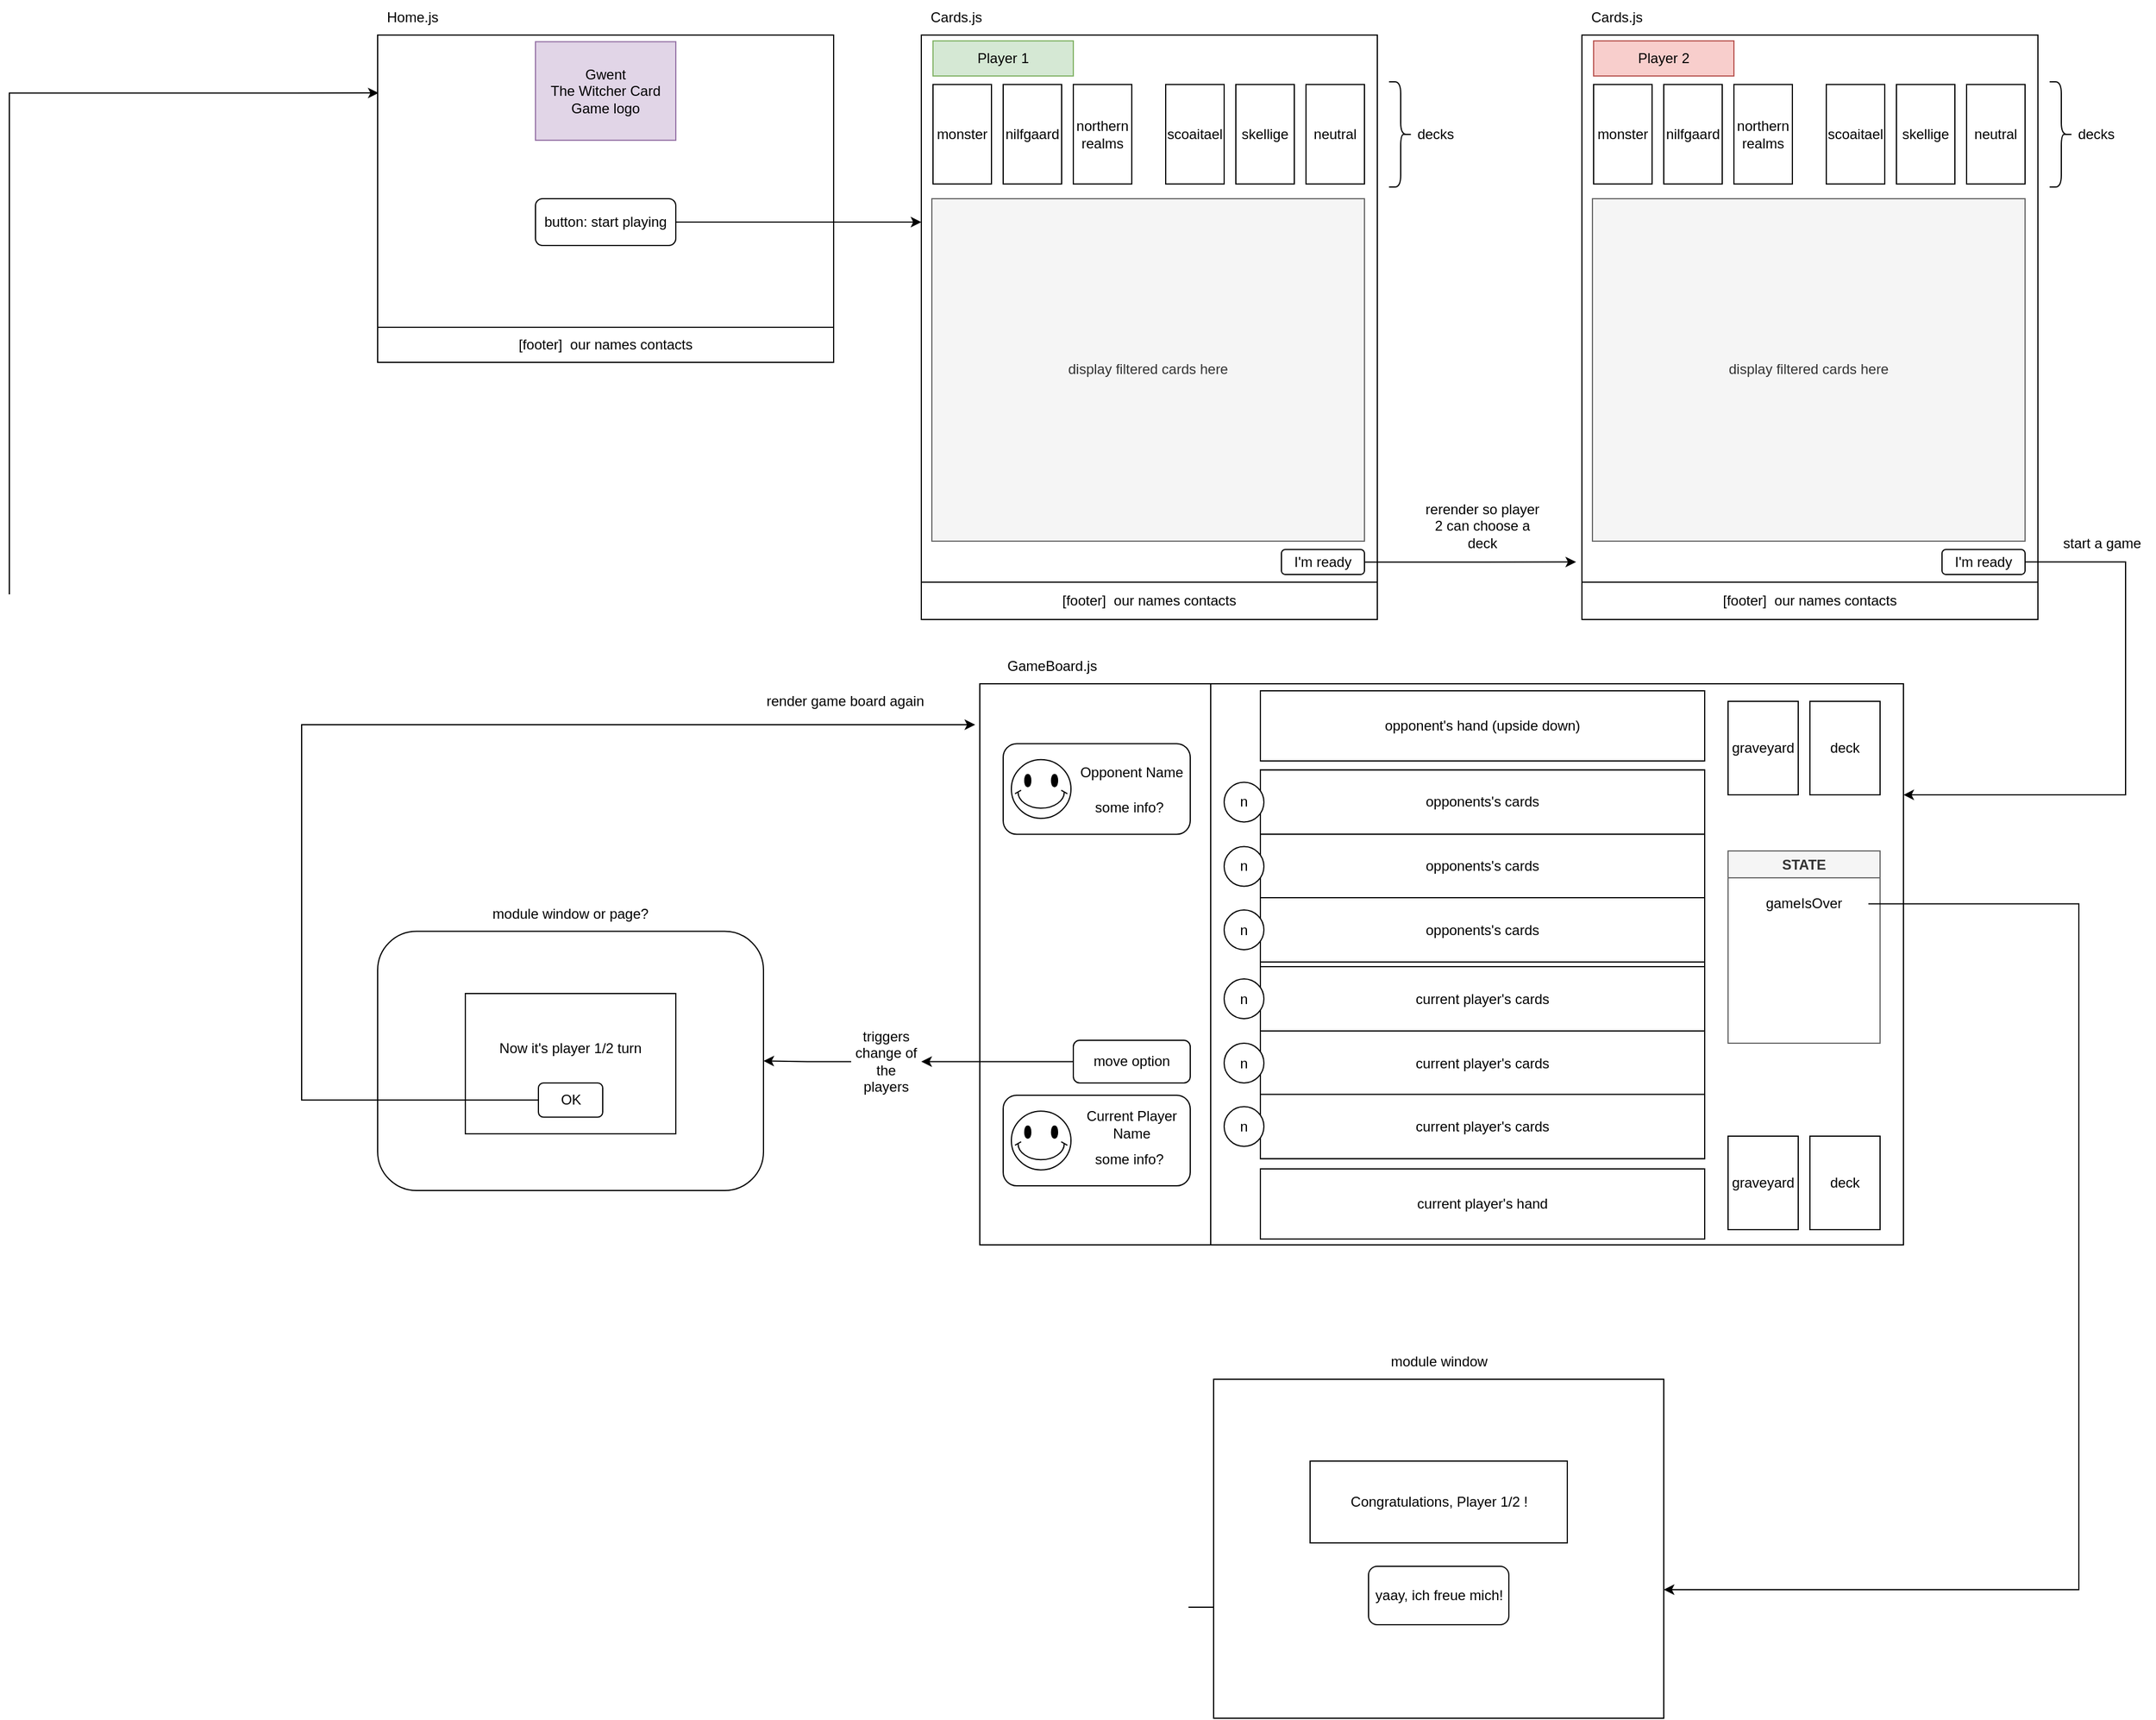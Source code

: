 <mxfile version="20.8.16" type="device"><diagram name="Page-1" id="_O16nQxj7U0EM8PDkRuE"><mxGraphModel dx="3190" dy="1380" grid="1" gridSize="10" guides="1" tooltips="1" connect="1" arrows="1" fold="1" page="1" pageScale="1" pageWidth="827" pageHeight="1169" math="0" shadow="0"><root><mxCell id="0"/><mxCell id="1" parent="0"/><mxCell id="F47--bLd5sCS5m4Ws_YJ-6" value="" style="group" vertex="1" connectable="0" parent="1"><mxGeometry x="-25" y="30" width="390" height="280" as="geometry"/></mxCell><mxCell id="F47--bLd5sCS5m4Ws_YJ-1" value="" style="rounded=0;whiteSpace=wrap;html=1;" vertex="1" parent="F47--bLd5sCS5m4Ws_YJ-6"><mxGeometry width="390" height="280" as="geometry"/></mxCell><mxCell id="F47--bLd5sCS5m4Ws_YJ-2" value="Gwent &lt;br&gt;The Witcher Card Game logo" style="rounded=0;whiteSpace=wrap;html=1;fillColor=#e1d5e7;strokeColor=#9673a6;" vertex="1" parent="F47--bLd5sCS5m4Ws_YJ-6"><mxGeometry x="135" y="5.71" width="120" height="84.29" as="geometry"/></mxCell><mxCell id="F47--bLd5sCS5m4Ws_YJ-3" value="[footer]&amp;nbsp; our names contacts" style="rounded=0;whiteSpace=wrap;html=1;" vertex="1" parent="F47--bLd5sCS5m4Ws_YJ-6"><mxGeometry y="250" width="390" height="30" as="geometry"/></mxCell><mxCell id="F47--bLd5sCS5m4Ws_YJ-8" value="button: start playing" style="rounded=1;whiteSpace=wrap;html=1;" vertex="1" parent="F47--bLd5sCS5m4Ws_YJ-6"><mxGeometry x="135" y="140" width="120" height="40" as="geometry"/></mxCell><mxCell id="F47--bLd5sCS5m4Ws_YJ-11" value="Home.js" style="text;html=1;strokeColor=none;fillColor=none;align=center;verticalAlign=middle;whiteSpace=wrap;rounded=0;" vertex="1" parent="1"><mxGeometry x="-25" width="60" height="30" as="geometry"/></mxCell><mxCell id="F47--bLd5sCS5m4Ws_YJ-13" value="" style="group" vertex="1" connectable="0" parent="1"><mxGeometry x="440" y="30" width="390" height="500" as="geometry"/></mxCell><mxCell id="F47--bLd5sCS5m4Ws_YJ-14" value="" style="rounded=0;whiteSpace=wrap;html=1;" vertex="1" parent="F47--bLd5sCS5m4Ws_YJ-13"><mxGeometry width="390" height="500" as="geometry"/></mxCell><mxCell id="F47--bLd5sCS5m4Ws_YJ-16" value="[footer]&amp;nbsp; our names contacts" style="rounded=0;whiteSpace=wrap;html=1;" vertex="1" parent="F47--bLd5sCS5m4Ws_YJ-13"><mxGeometry y="468.085" width="390" height="31.915" as="geometry"/></mxCell><mxCell id="F47--bLd5sCS5m4Ws_YJ-19" value="monster" style="rounded=0;whiteSpace=wrap;html=1;" vertex="1" parent="F47--bLd5sCS5m4Ws_YJ-13"><mxGeometry x="10" y="42.277" width="50" height="85.106" as="geometry"/></mxCell><mxCell id="F47--bLd5sCS5m4Ws_YJ-20" value="nilfgaard" style="rounded=0;whiteSpace=wrap;html=1;" vertex="1" parent="F47--bLd5sCS5m4Ws_YJ-13"><mxGeometry x="70" y="42.277" width="50" height="85.106" as="geometry"/></mxCell><mxCell id="F47--bLd5sCS5m4Ws_YJ-21" value="northern realms" style="rounded=0;whiteSpace=wrap;html=1;" vertex="1" parent="F47--bLd5sCS5m4Ws_YJ-13"><mxGeometry x="130" y="42.277" width="50" height="85.106" as="geometry"/></mxCell><mxCell id="F47--bLd5sCS5m4Ws_YJ-22" value="scoaitael" style="rounded=0;whiteSpace=wrap;html=1;" vertex="1" parent="F47--bLd5sCS5m4Ws_YJ-13"><mxGeometry x="209" y="42.277" width="50" height="85.106" as="geometry"/></mxCell><mxCell id="F47--bLd5sCS5m4Ws_YJ-23" value="skellige" style="rounded=0;whiteSpace=wrap;html=1;" vertex="1" parent="F47--bLd5sCS5m4Ws_YJ-13"><mxGeometry x="269" y="42.277" width="50" height="85.106" as="geometry"/></mxCell><mxCell id="F47--bLd5sCS5m4Ws_YJ-33" value="neutral" style="rounded=0;whiteSpace=wrap;html=1;" vertex="1" parent="F47--bLd5sCS5m4Ws_YJ-13"><mxGeometry x="329" y="42.277" width="50" height="85.106" as="geometry"/></mxCell><mxCell id="F47--bLd5sCS5m4Ws_YJ-36" value="display filtered cards here" style="rounded=0;whiteSpace=wrap;html=1;fillColor=#f5f5f5;fontColor=#333333;strokeColor=#666666;" vertex="1" parent="F47--bLd5sCS5m4Ws_YJ-13"><mxGeometry x="9" y="140" width="370" height="292.98" as="geometry"/></mxCell><mxCell id="F47--bLd5sCS5m4Ws_YJ-37" value="I'm ready" style="rounded=1;whiteSpace=wrap;html=1;" vertex="1" parent="F47--bLd5sCS5m4Ws_YJ-13"><mxGeometry x="308" y="440.17" width="71" height="21.277" as="geometry"/></mxCell><mxCell id="F47--bLd5sCS5m4Ws_YJ-39" value="Player 1" style="rounded=0;whiteSpace=wrap;html=1;fillColor=#d5e8d4;strokeColor=#82b366;" vertex="1" parent="F47--bLd5sCS5m4Ws_YJ-13"><mxGeometry x="10" y="5" width="120" height="30" as="geometry"/></mxCell><mxCell id="F47--bLd5sCS5m4Ws_YJ-18" value="Cards.js" style="text;html=1;strokeColor=none;fillColor=none;align=center;verticalAlign=middle;whiteSpace=wrap;rounded=0;" vertex="1" parent="1"><mxGeometry x="440" width="60" height="30" as="geometry"/></mxCell><mxCell id="F47--bLd5sCS5m4Ws_YJ-38" value="" style="group" vertex="1" connectable="0" parent="1"><mxGeometry x="840" y="70" width="70" height="90" as="geometry"/></mxCell><mxCell id="F47--bLd5sCS5m4Ws_YJ-34" value="" style="shape=curlyBracket;whiteSpace=wrap;html=1;rounded=1;flipH=1;labelPosition=right;verticalLabelPosition=middle;align=left;verticalAlign=middle;" vertex="1" parent="F47--bLd5sCS5m4Ws_YJ-38"><mxGeometry width="20" height="90" as="geometry"/></mxCell><mxCell id="F47--bLd5sCS5m4Ws_YJ-35" value="decks" style="text;html=1;strokeColor=none;fillColor=none;align=center;verticalAlign=middle;whiteSpace=wrap;rounded=0;" vertex="1" parent="F47--bLd5sCS5m4Ws_YJ-38"><mxGeometry x="10" y="28.125" width="60" height="33.75" as="geometry"/></mxCell><mxCell id="F47--bLd5sCS5m4Ws_YJ-40" value="" style="group" vertex="1" connectable="0" parent="1"><mxGeometry x="1005" y="30" width="390" height="500" as="geometry"/></mxCell><mxCell id="F47--bLd5sCS5m4Ws_YJ-41" value="" style="rounded=0;whiteSpace=wrap;html=1;" vertex="1" parent="F47--bLd5sCS5m4Ws_YJ-40"><mxGeometry width="390" height="500" as="geometry"/></mxCell><mxCell id="F47--bLd5sCS5m4Ws_YJ-42" value="[footer]&amp;nbsp; our names contacts" style="rounded=0;whiteSpace=wrap;html=1;" vertex="1" parent="F47--bLd5sCS5m4Ws_YJ-40"><mxGeometry y="468.085" width="390" height="31.915" as="geometry"/></mxCell><mxCell id="F47--bLd5sCS5m4Ws_YJ-43" value="monster" style="rounded=0;whiteSpace=wrap;html=1;" vertex="1" parent="F47--bLd5sCS5m4Ws_YJ-40"><mxGeometry x="10" y="42.277" width="50" height="85.106" as="geometry"/></mxCell><mxCell id="F47--bLd5sCS5m4Ws_YJ-44" value="nilfgaard" style="rounded=0;whiteSpace=wrap;html=1;" vertex="1" parent="F47--bLd5sCS5m4Ws_YJ-40"><mxGeometry x="70" y="42.277" width="50" height="85.106" as="geometry"/></mxCell><mxCell id="F47--bLd5sCS5m4Ws_YJ-45" value="northern realms" style="rounded=0;whiteSpace=wrap;html=1;" vertex="1" parent="F47--bLd5sCS5m4Ws_YJ-40"><mxGeometry x="130" y="42.277" width="50" height="85.106" as="geometry"/></mxCell><mxCell id="F47--bLd5sCS5m4Ws_YJ-46" value="scoaitael" style="rounded=0;whiteSpace=wrap;html=1;" vertex="1" parent="F47--bLd5sCS5m4Ws_YJ-40"><mxGeometry x="209" y="42.277" width="50" height="85.106" as="geometry"/></mxCell><mxCell id="F47--bLd5sCS5m4Ws_YJ-47" value="skellige" style="rounded=0;whiteSpace=wrap;html=1;" vertex="1" parent="F47--bLd5sCS5m4Ws_YJ-40"><mxGeometry x="269" y="42.277" width="50" height="85.106" as="geometry"/></mxCell><mxCell id="F47--bLd5sCS5m4Ws_YJ-48" value="neutral" style="rounded=0;whiteSpace=wrap;html=1;" vertex="1" parent="F47--bLd5sCS5m4Ws_YJ-40"><mxGeometry x="329" y="42.277" width="50" height="85.106" as="geometry"/></mxCell><mxCell id="F47--bLd5sCS5m4Ws_YJ-49" value="display filtered cards here" style="rounded=0;whiteSpace=wrap;html=1;fillColor=#f5f5f5;fontColor=#333333;strokeColor=#666666;" vertex="1" parent="F47--bLd5sCS5m4Ws_YJ-40"><mxGeometry x="9" y="140" width="370" height="292.98" as="geometry"/></mxCell><mxCell id="F47--bLd5sCS5m4Ws_YJ-50" value="I'm ready" style="rounded=1;whiteSpace=wrap;html=1;" vertex="1" parent="F47--bLd5sCS5m4Ws_YJ-40"><mxGeometry x="308" y="440.17" width="71" height="21.277" as="geometry"/></mxCell><mxCell id="F47--bLd5sCS5m4Ws_YJ-51" value="Player 2" style="rounded=0;whiteSpace=wrap;html=1;fillColor=#f8cecc;strokeColor=#b85450;" vertex="1" parent="F47--bLd5sCS5m4Ws_YJ-40"><mxGeometry x="10" y="5" width="120" height="30" as="geometry"/></mxCell><mxCell id="F47--bLd5sCS5m4Ws_YJ-52" value="Cards.js" style="text;html=1;strokeColor=none;fillColor=none;align=center;verticalAlign=middle;whiteSpace=wrap;rounded=0;" vertex="1" parent="1"><mxGeometry x="1005" width="60" height="30" as="geometry"/></mxCell><mxCell id="F47--bLd5sCS5m4Ws_YJ-53" value="" style="group" vertex="1" connectable="0" parent="1"><mxGeometry x="1405" y="70" width="70" height="90" as="geometry"/></mxCell><mxCell id="F47--bLd5sCS5m4Ws_YJ-54" value="" style="shape=curlyBracket;whiteSpace=wrap;html=1;rounded=1;flipH=1;labelPosition=right;verticalLabelPosition=middle;align=left;verticalAlign=middle;" vertex="1" parent="F47--bLd5sCS5m4Ws_YJ-53"><mxGeometry width="20" height="90" as="geometry"/></mxCell><mxCell id="F47--bLd5sCS5m4Ws_YJ-55" value="decks" style="text;html=1;strokeColor=none;fillColor=none;align=center;verticalAlign=middle;whiteSpace=wrap;rounded=0;" vertex="1" parent="F47--bLd5sCS5m4Ws_YJ-53"><mxGeometry x="10" y="28.125" width="60" height="33.75" as="geometry"/></mxCell><mxCell id="F47--bLd5sCS5m4Ws_YJ-56" style="edgeStyle=orthogonalEdgeStyle;rounded=0;orthogonalLoop=1;jettySize=auto;html=1;" edge="1" parent="1" source="F47--bLd5sCS5m4Ws_YJ-37"><mxGeometry relative="1" as="geometry"><mxPoint x="1000" y="480.809" as="targetPoint"/></mxGeometry></mxCell><mxCell id="F47--bLd5sCS5m4Ws_YJ-58" value="rerender so player 2 can choose a deck" style="text;html=1;strokeColor=none;fillColor=none;align=center;verticalAlign=middle;whiteSpace=wrap;rounded=0;" vertex="1" parent="1"><mxGeometry x="870" y="420" width="100" height="60" as="geometry"/></mxCell><mxCell id="F47--bLd5sCS5m4Ws_YJ-59" value="" style="rounded=0;whiteSpace=wrap;html=1;" vertex="1" parent="1"><mxGeometry x="490" y="585" width="790" height="480" as="geometry"/></mxCell><mxCell id="F47--bLd5sCS5m4Ws_YJ-60" style="edgeStyle=orthogonalEdgeStyle;rounded=0;orthogonalLoop=1;jettySize=auto;html=1;entryX=0;entryY=0.32;entryDx=0;entryDy=0;entryPerimeter=0;" edge="1" parent="1" source="F47--bLd5sCS5m4Ws_YJ-8" target="F47--bLd5sCS5m4Ws_YJ-14"><mxGeometry relative="1" as="geometry"/></mxCell><mxCell id="F47--bLd5sCS5m4Ws_YJ-61" value="GameBoard.js" style="text;html=1;strokeColor=none;fillColor=none;align=center;verticalAlign=middle;whiteSpace=wrap;rounded=0;" vertex="1" parent="1"><mxGeometry x="502" y="555" width="100" height="30" as="geometry"/></mxCell><mxCell id="F47--bLd5sCS5m4Ws_YJ-62" style="edgeStyle=orthogonalEdgeStyle;rounded=0;orthogonalLoop=1;jettySize=auto;html=1;exitX=1;exitY=0.5;exitDx=0;exitDy=0;entryX=1;entryY=0.198;entryDx=0;entryDy=0;entryPerimeter=0;" edge="1" parent="1" source="F47--bLd5sCS5m4Ws_YJ-50" target="F47--bLd5sCS5m4Ws_YJ-59"><mxGeometry relative="1" as="geometry"><Array as="points"><mxPoint x="1470" y="481"/><mxPoint x="1470" y="680"/></Array></mxGeometry></mxCell><mxCell id="F47--bLd5sCS5m4Ws_YJ-63" value="start a game" style="text;html=1;strokeColor=none;fillColor=none;align=center;verticalAlign=middle;whiteSpace=wrap;rounded=0;" vertex="1" parent="1"><mxGeometry x="1405" y="450" width="90" height="30" as="geometry"/></mxCell><mxCell id="F47--bLd5sCS5m4Ws_YJ-65" value="" style="rounded=0;whiteSpace=wrap;html=1;" vertex="1" parent="1"><mxGeometry x="730" y="658.75" width="380" height="332.5" as="geometry"/></mxCell><mxCell id="F47--bLd5sCS5m4Ws_YJ-66" value="opponent's hand (upside down)" style="rounded=0;whiteSpace=wrap;html=1;" vertex="1" parent="1"><mxGeometry x="730" y="591" width="380" height="60" as="geometry"/></mxCell><mxCell id="F47--bLd5sCS5m4Ws_YJ-67" value="current player's hand" style="rounded=0;whiteSpace=wrap;html=1;" vertex="1" parent="1"><mxGeometry x="730" y="1000" width="380" height="60" as="geometry"/></mxCell><mxCell id="F47--bLd5sCS5m4Ws_YJ-68" value="deck" style="rounded=0;whiteSpace=wrap;html=1;" vertex="1" parent="1"><mxGeometry x="1200" y="600" width="60" height="80" as="geometry"/></mxCell><mxCell id="F47--bLd5sCS5m4Ws_YJ-69" value="graveyard" style="rounded=0;whiteSpace=wrap;html=1;" vertex="1" parent="1"><mxGeometry x="1130" y="600" width="60" height="80" as="geometry"/></mxCell><mxCell id="F47--bLd5sCS5m4Ws_YJ-70" value="graveyard" style="rounded=0;whiteSpace=wrap;html=1;" vertex="1" parent="1"><mxGeometry x="1130" y="972" width="60" height="80" as="geometry"/></mxCell><mxCell id="F47--bLd5sCS5m4Ws_YJ-71" value="deck" style="rounded=0;whiteSpace=wrap;html=1;" vertex="1" parent="1"><mxGeometry x="1200" y="972" width="60" height="80" as="geometry"/></mxCell><mxCell id="F47--bLd5sCS5m4Ws_YJ-75" value="current player's cards" style="rounded=0;whiteSpace=wrap;html=1;" vertex="1" parent="1"><mxGeometry x="730" y="827" width="380" height="55" as="geometry"/></mxCell><mxCell id="F47--bLd5sCS5m4Ws_YJ-78" value="current player's cards" style="rounded=0;whiteSpace=wrap;html=1;" vertex="1" parent="1"><mxGeometry x="730" y="882" width="380" height="55" as="geometry"/></mxCell><mxCell id="F47--bLd5sCS5m4Ws_YJ-79" value="current player's cards" style="rounded=0;whiteSpace=wrap;html=1;" vertex="1" parent="1"><mxGeometry x="730" y="936.25" width="380" height="55" as="geometry"/></mxCell><mxCell id="F47--bLd5sCS5m4Ws_YJ-80" value="opponents's cards" style="rounded=0;whiteSpace=wrap;html=1;" vertex="1" parent="1"><mxGeometry x="730" y="658.75" width="380" height="55" as="geometry"/></mxCell><mxCell id="F47--bLd5sCS5m4Ws_YJ-81" value="opponents's cards" style="rounded=0;whiteSpace=wrap;html=1;" vertex="1" parent="1"><mxGeometry x="730" y="713.75" width="380" height="55" as="geometry"/></mxCell><mxCell id="F47--bLd5sCS5m4Ws_YJ-82" value="opponents's cards" style="rounded=0;whiteSpace=wrap;html=1;" vertex="1" parent="1"><mxGeometry x="730" y="768" width="380" height="55" as="geometry"/></mxCell><mxCell id="F47--bLd5sCS5m4Ws_YJ-83" value="n" style="ellipse;whiteSpace=wrap;html=1;aspect=fixed;" vertex="1" parent="1"><mxGeometry x="699" y="837.5" width="34" height="34" as="geometry"/></mxCell><mxCell id="F47--bLd5sCS5m4Ws_YJ-84" value="n" style="ellipse;whiteSpace=wrap;html=1;aspect=fixed;" vertex="1" parent="1"><mxGeometry x="699" y="892.5" width="34" height="34" as="geometry"/></mxCell><mxCell id="F47--bLd5sCS5m4Ws_YJ-85" value="n" style="ellipse;whiteSpace=wrap;html=1;aspect=fixed;" vertex="1" parent="1"><mxGeometry x="699" y="946.75" width="34" height="34" as="geometry"/></mxCell><mxCell id="F47--bLd5sCS5m4Ws_YJ-86" value="n" style="ellipse;whiteSpace=wrap;html=1;aspect=fixed;" vertex="1" parent="1"><mxGeometry x="699" y="778.5" width="34" height="34" as="geometry"/></mxCell><mxCell id="F47--bLd5sCS5m4Ws_YJ-87" value="n" style="ellipse;whiteSpace=wrap;html=1;aspect=fixed;" vertex="1" parent="1"><mxGeometry x="699" y="724.25" width="34" height="34" as="geometry"/></mxCell><mxCell id="F47--bLd5sCS5m4Ws_YJ-88" value="n" style="ellipse;whiteSpace=wrap;html=1;aspect=fixed;" vertex="1" parent="1"><mxGeometry x="699" y="669.25" width="34" height="34" as="geometry"/></mxCell><mxCell id="F47--bLd5sCS5m4Ws_YJ-91" value="" style="endArrow=none;html=1;rounded=0;entryX=0.25;entryY=0;entryDx=0;entryDy=0;exitX=0.25;exitY=1;exitDx=0;exitDy=0;" edge="1" parent="1" source="F47--bLd5sCS5m4Ws_YJ-59" target="F47--bLd5sCS5m4Ws_YJ-59"><mxGeometry width="50" height="50" relative="1" as="geometry"><mxPoint x="930" y="760" as="sourcePoint"/><mxPoint x="980" y="710" as="targetPoint"/></mxGeometry></mxCell><mxCell id="F47--bLd5sCS5m4Ws_YJ-95" value="" style="group" vertex="1" connectable="0" parent="1"><mxGeometry x="510" y="636.25" width="160" height="77.5" as="geometry"/></mxCell><mxCell id="F47--bLd5sCS5m4Ws_YJ-90" value="" style="rounded=1;whiteSpace=wrap;html=1;" vertex="1" parent="F47--bLd5sCS5m4Ws_YJ-95"><mxGeometry width="160" height="77.5" as="geometry"/></mxCell><mxCell id="F47--bLd5sCS5m4Ws_YJ-92" value="" style="verticalLabelPosition=bottom;verticalAlign=top;html=1;shape=mxgraph.basic.smiley" vertex="1" parent="F47--bLd5sCS5m4Ws_YJ-95"><mxGeometry x="7" y="13.63" width="51" height="50.25" as="geometry"/></mxCell><mxCell id="F47--bLd5sCS5m4Ws_YJ-93" value="Opponent Name" style="text;html=1;strokeColor=none;fillColor=none;align=center;verticalAlign=middle;whiteSpace=wrap;rounded=0;" vertex="1" parent="F47--bLd5sCS5m4Ws_YJ-95"><mxGeometry x="60" y="10.12" width="100" height="30" as="geometry"/></mxCell><mxCell id="F47--bLd5sCS5m4Ws_YJ-94" value="some info?" style="text;html=1;strokeColor=none;fillColor=none;align=center;verticalAlign=middle;whiteSpace=wrap;rounded=0;" vertex="1" parent="F47--bLd5sCS5m4Ws_YJ-95"><mxGeometry x="58" y="40.12" width="100" height="30" as="geometry"/></mxCell><mxCell id="F47--bLd5sCS5m4Ws_YJ-96" value="" style="group" vertex="1" connectable="0" parent="1"><mxGeometry x="510" y="937" width="160" height="77.5" as="geometry"/></mxCell><mxCell id="F47--bLd5sCS5m4Ws_YJ-97" value="" style="rounded=1;whiteSpace=wrap;html=1;" vertex="1" parent="F47--bLd5sCS5m4Ws_YJ-96"><mxGeometry width="160" height="77.5" as="geometry"/></mxCell><mxCell id="F47--bLd5sCS5m4Ws_YJ-98" value="" style="verticalLabelPosition=bottom;verticalAlign=top;html=1;shape=mxgraph.basic.smiley" vertex="1" parent="F47--bLd5sCS5m4Ws_YJ-96"><mxGeometry x="7" y="13.63" width="51" height="50.25" as="geometry"/></mxCell><mxCell id="F47--bLd5sCS5m4Ws_YJ-99" value="Current Player Name" style="text;html=1;strokeColor=none;fillColor=none;align=center;verticalAlign=middle;whiteSpace=wrap;rounded=0;" vertex="1" parent="F47--bLd5sCS5m4Ws_YJ-96"><mxGeometry x="60" y="10.12" width="100" height="30" as="geometry"/></mxCell><mxCell id="F47--bLd5sCS5m4Ws_YJ-100" value="some info?" style="text;html=1;strokeColor=none;fillColor=none;align=center;verticalAlign=middle;whiteSpace=wrap;rounded=0;" vertex="1" parent="F47--bLd5sCS5m4Ws_YJ-96"><mxGeometry x="58" y="40.12" width="100" height="30" as="geometry"/></mxCell><mxCell id="F47--bLd5sCS5m4Ws_YJ-102" style="edgeStyle=orthogonalEdgeStyle;rounded=0;orthogonalLoop=1;jettySize=auto;html=1;" edge="1" parent="1" source="F47--bLd5sCS5m4Ws_YJ-101" target="F47--bLd5sCS5m4Ws_YJ-103"><mxGeometry relative="1" as="geometry"><mxPoint x="420" y="908.25" as="targetPoint"/></mxGeometry></mxCell><mxCell id="F47--bLd5sCS5m4Ws_YJ-101" value="move option" style="rounded=1;whiteSpace=wrap;html=1;" vertex="1" parent="1"><mxGeometry x="570" y="890" width="100" height="36.5" as="geometry"/></mxCell><mxCell id="F47--bLd5sCS5m4Ws_YJ-105" style="edgeStyle=orthogonalEdgeStyle;rounded=0;orthogonalLoop=1;jettySize=auto;html=1;exitX=0;exitY=0.5;exitDx=0;exitDy=0;entryX=1;entryY=0.5;entryDx=0;entryDy=0;" edge="1" parent="1" source="F47--bLd5sCS5m4Ws_YJ-103" target="F47--bLd5sCS5m4Ws_YJ-104"><mxGeometry relative="1" as="geometry"/></mxCell><mxCell id="F47--bLd5sCS5m4Ws_YJ-103" value="triggers change of the players" style="text;html=1;strokeColor=none;fillColor=none;align=center;verticalAlign=middle;whiteSpace=wrap;rounded=0;" vertex="1" parent="1"><mxGeometry x="380" y="866.63" width="60" height="83.25" as="geometry"/></mxCell><mxCell id="F47--bLd5sCS5m4Ws_YJ-104" value="" style="rounded=1;whiteSpace=wrap;html=1;" vertex="1" parent="1"><mxGeometry x="-25" y="796.75" width="330" height="221.75" as="geometry"/></mxCell><mxCell id="F47--bLd5sCS5m4Ws_YJ-112" value="" style="group" vertex="1" connectable="0" parent="1"><mxGeometry x="50" y="850" width="180" height="120" as="geometry"/></mxCell><mxCell id="F47--bLd5sCS5m4Ws_YJ-106" value="" style="rounded=0;whiteSpace=wrap;html=1;" vertex="1" parent="F47--bLd5sCS5m4Ws_YJ-112"><mxGeometry width="180" height="120" as="geometry"/></mxCell><mxCell id="F47--bLd5sCS5m4Ws_YJ-108" value="Now it's player 1/2 turn" style="text;html=1;strokeColor=none;fillColor=none;align=center;verticalAlign=middle;whiteSpace=wrap;rounded=0;" vertex="1" parent="F47--bLd5sCS5m4Ws_YJ-112"><mxGeometry x="15" y="32" width="150" height="30" as="geometry"/></mxCell><mxCell id="F47--bLd5sCS5m4Ws_YJ-111" value="OK" style="rounded=1;whiteSpace=wrap;html=1;" vertex="1" parent="F47--bLd5sCS5m4Ws_YJ-112"><mxGeometry x="62.5" y="76.5" width="55" height="29.25" as="geometry"/></mxCell><mxCell id="F47--bLd5sCS5m4Ws_YJ-113" value="module window or page?" style="text;html=1;strokeColor=none;fillColor=none;align=center;verticalAlign=middle;whiteSpace=wrap;rounded=0;" vertex="1" parent="1"><mxGeometry x="30" y="766.75" width="220" height="30" as="geometry"/></mxCell><mxCell id="F47--bLd5sCS5m4Ws_YJ-115" style="edgeStyle=orthogonalEdgeStyle;rounded=0;orthogonalLoop=1;jettySize=auto;html=1;exitX=0;exitY=0.5;exitDx=0;exitDy=0;entryX=-0.005;entryY=0.073;entryDx=0;entryDy=0;entryPerimeter=0;" edge="1" parent="1" source="F47--bLd5sCS5m4Ws_YJ-111" target="F47--bLd5sCS5m4Ws_YJ-59"><mxGeometry relative="1" as="geometry"><Array as="points"><mxPoint x="-90" y="941"/><mxPoint x="-90" y="620"/></Array></mxGeometry></mxCell><mxCell id="F47--bLd5sCS5m4Ws_YJ-116" value="render game board again" style="text;html=1;strokeColor=none;fillColor=none;align=center;verticalAlign=middle;whiteSpace=wrap;rounded=0;" vertex="1" parent="1"><mxGeometry x="290" y="585" width="170" height="30" as="geometry"/></mxCell><mxCell id="F47--bLd5sCS5m4Ws_YJ-117" value="STATE" style="swimlane;whiteSpace=wrap;html=1;fillColor=#f5f5f5;fontColor=#333333;strokeColor=#666666;" vertex="1" parent="1"><mxGeometry x="1130" y="728" width="130" height="164.5" as="geometry"/></mxCell><mxCell id="F47--bLd5sCS5m4Ws_YJ-119" style="edgeStyle=orthogonalEdgeStyle;rounded=0;orthogonalLoop=1;jettySize=auto;html=1;" edge="1" parent="1" source="F47--bLd5sCS5m4Ws_YJ-118" target="F47--bLd5sCS5m4Ws_YJ-120"><mxGeometry relative="1" as="geometry"><mxPoint x="1371.053" y="1220" as="targetPoint"/><Array as="points"><mxPoint x="1430" y="773"/><mxPoint x="1430" y="1360"/></Array></mxGeometry></mxCell><mxCell id="F47--bLd5sCS5m4Ws_YJ-118" value="gameIsOver" style="text;html=1;strokeColor=none;fillColor=none;align=center;verticalAlign=middle;whiteSpace=wrap;rounded=0;" vertex="1" parent="1"><mxGeometry x="1140" y="758.25" width="110" height="30" as="geometry"/></mxCell><mxCell id="F47--bLd5sCS5m4Ws_YJ-123" style="edgeStyle=orthogonalEdgeStyle;rounded=0;orthogonalLoop=1;jettySize=auto;html=1;entryX=0.002;entryY=0.177;entryDx=0;entryDy=0;entryPerimeter=0;" edge="1" parent="1" source="F47--bLd5sCS5m4Ws_YJ-122" target="F47--bLd5sCS5m4Ws_YJ-1"><mxGeometry relative="1" as="geometry"><Array as="points"><mxPoint x="-340" y="1375"/><mxPoint x="-340" y="80"/></Array></mxGeometry></mxCell><mxCell id="F47--bLd5sCS5m4Ws_YJ-124" value="" style="group" vertex="1" connectable="0" parent="1"><mxGeometry x="690" y="1180" width="385" height="290" as="geometry"/></mxCell><mxCell id="F47--bLd5sCS5m4Ws_YJ-120" value="" style="rounded=0;whiteSpace=wrap;html=1;" vertex="1" parent="F47--bLd5sCS5m4Ws_YJ-124"><mxGeometry width="385" height="290" as="geometry"/></mxCell><mxCell id="F47--bLd5sCS5m4Ws_YJ-121" value="Congratulations, Player 1/2 !" style="rounded=0;whiteSpace=wrap;html=1;" vertex="1" parent="F47--bLd5sCS5m4Ws_YJ-124"><mxGeometry x="82.5" y="70" width="220" height="70" as="geometry"/></mxCell><mxCell id="F47--bLd5sCS5m4Ws_YJ-122" value="yaay, ich freue mich!" style="rounded=1;whiteSpace=wrap;html=1;" vertex="1" parent="F47--bLd5sCS5m4Ws_YJ-124"><mxGeometry x="132.5" y="160" width="120" height="50" as="geometry"/></mxCell><mxCell id="F47--bLd5sCS5m4Ws_YJ-125" value="module window" style="text;html=1;strokeColor=none;fillColor=none;align=center;verticalAlign=middle;whiteSpace=wrap;rounded=0;" vertex="1" parent="1"><mxGeometry x="772.5" y="1150" width="220" height="30" as="geometry"/></mxCell></root></mxGraphModel></diagram></mxfile>